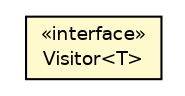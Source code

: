 #!/usr/local/bin/dot
#
# Class diagram 
# Generated by UMLGraph version R5_6 (http://www.umlgraph.org/)
#

digraph G {
	edge [fontname="Helvetica",fontsize=10,labelfontname="Helvetica",labelfontsize=10];
	node [fontname="Helvetica",fontsize=10,shape=plaintext];
	nodesep=0.25;
	ranksep=0.5;
	// net.ljcomputing.sql.visitor.Visitor<T>
	c1117 [label=<<table title="net.ljcomputing.sql.visitor.Visitor" border="0" cellborder="1" cellspacing="0" cellpadding="2" port="p" bgcolor="lemonChiffon" href="./Visitor.html">
		<tr><td><table border="0" cellspacing="0" cellpadding="1">
<tr><td align="center" balign="center"> &#171;interface&#187; </td></tr>
<tr><td align="center" balign="center"> Visitor&lt;T&gt; </td></tr>
		</table></td></tr>
		</table>>, URL="./Visitor.html", fontname="Helvetica", fontcolor="black", fontsize=9.0];
}

